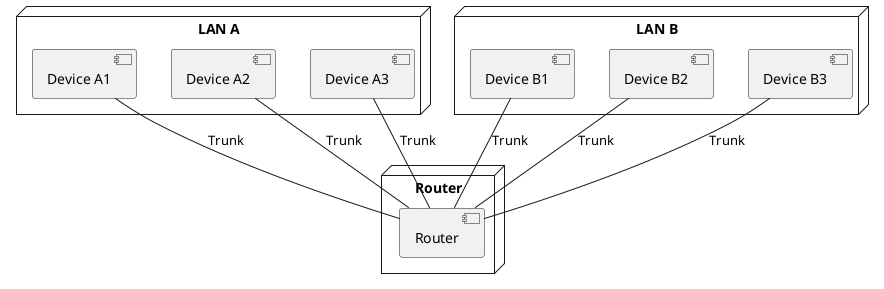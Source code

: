 @startuml Networking Example

' Define LAN A
node "LAN A" {
    [Device A1] as A1
    [Device A2] as A2
    [Device A3] as A3
}

' Define LAN B
node "LAN B" {
    [Device B1] as B1
    [Device B2] as B2
    [Device B3] as B3
}

' Define the Router
node "Router" {
    [Router] as R
}

' Connect LAN A devices to Router
A1 -- R : Trunk
A2 -- R : Trunk
A3 -- R : Trunk

' Connect LAN B devices to Router
B1 -- R : Trunk
B2 -- R : Trunk
B3 -- R : Trunk

@enduml
